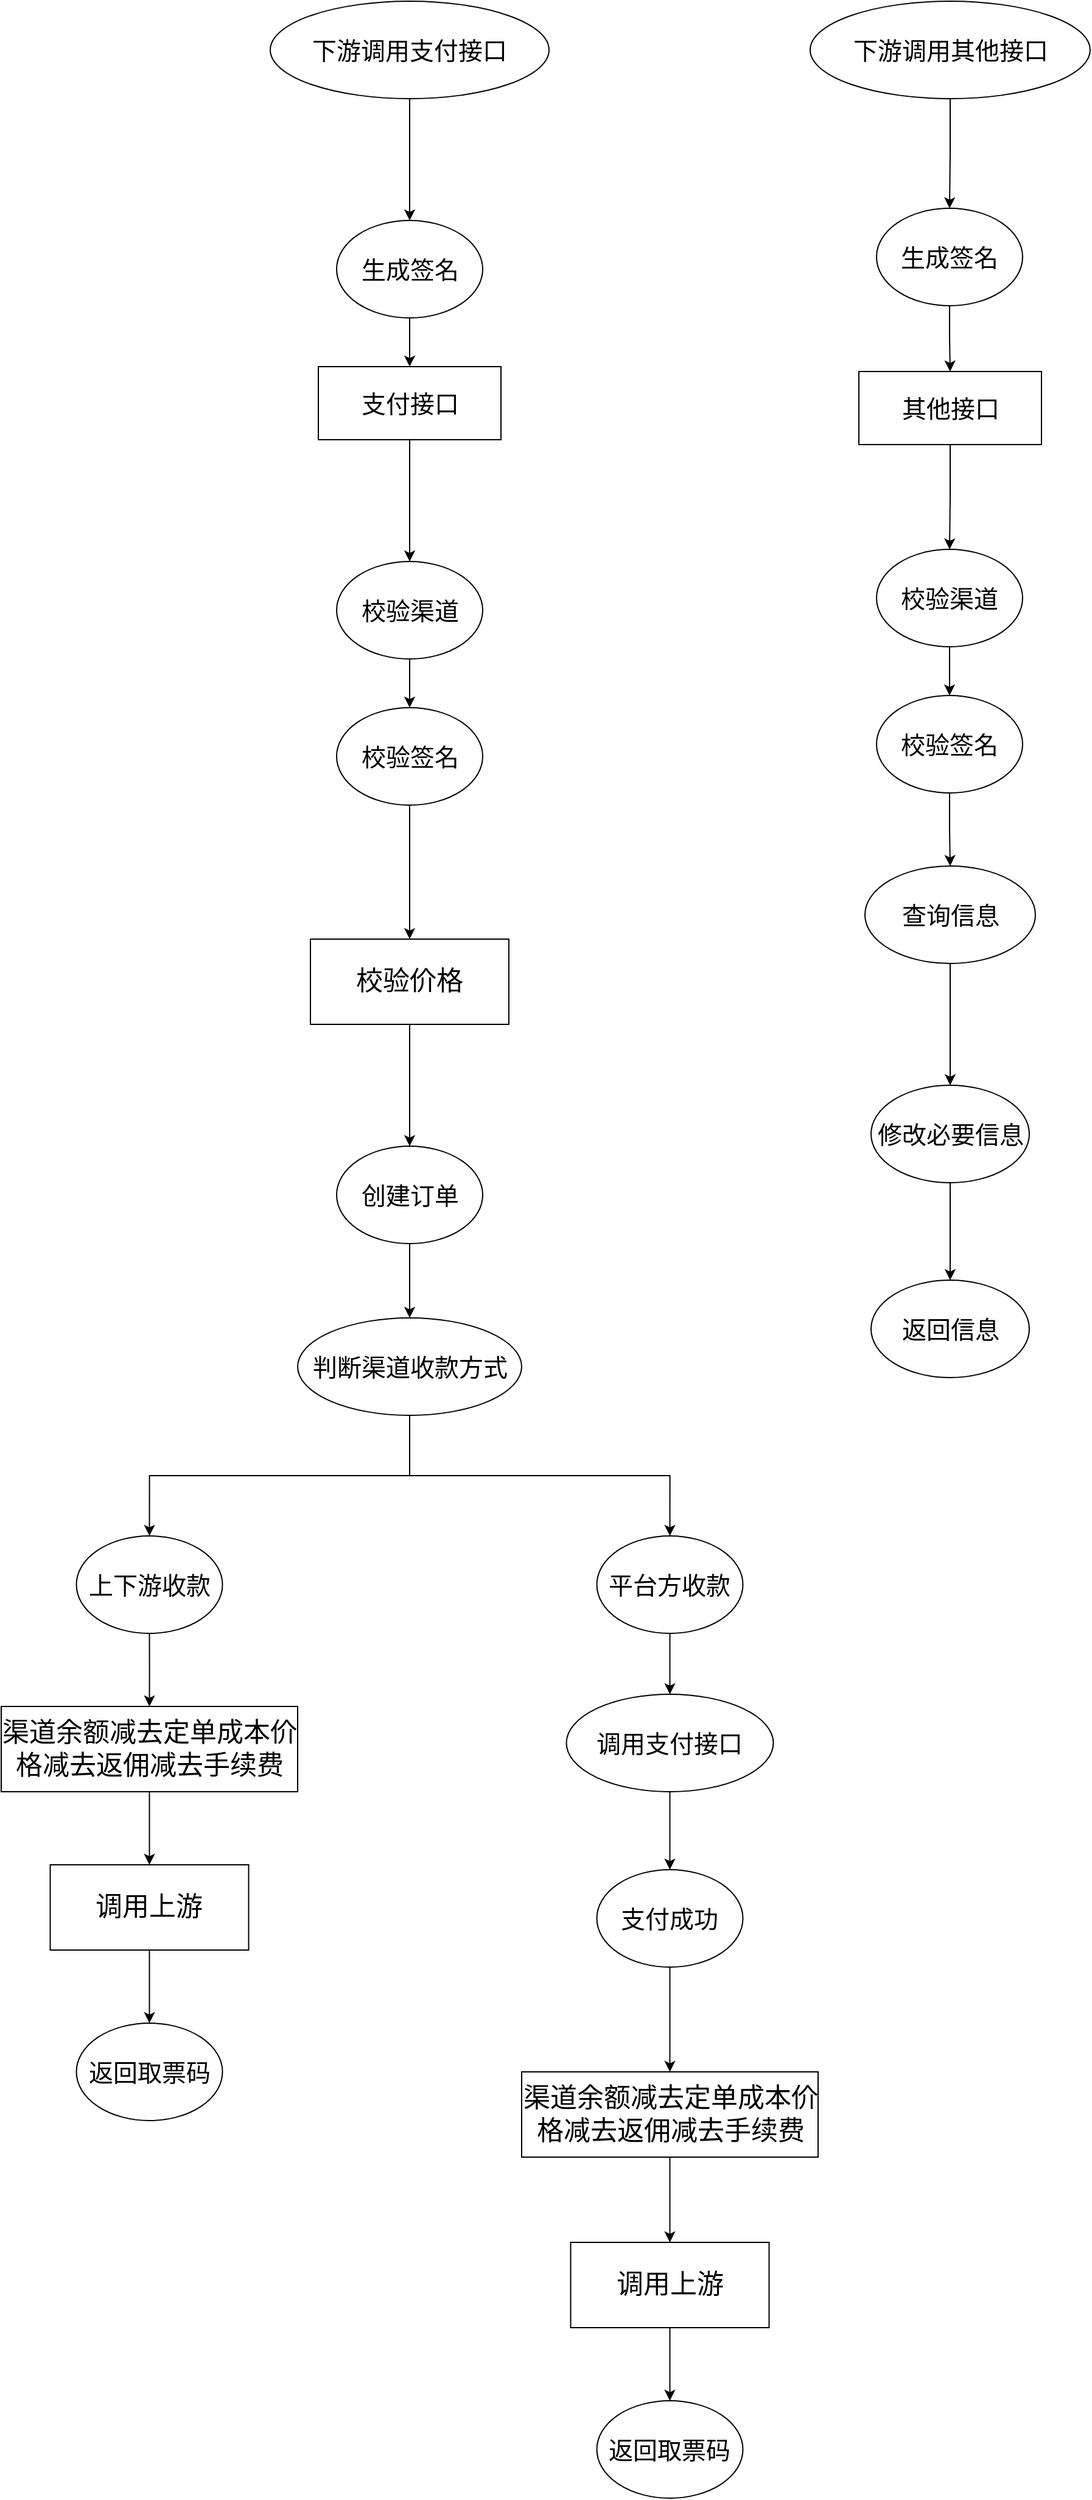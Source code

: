<mxfile version="22.1.8" type="github">
  <diagram id="6a731a19-8d31-9384-78a2-239565b7b9f0" name="Page-1">
    <mxGraphModel dx="4550" dy="2385" grid="1" gridSize="10" guides="1" tooltips="1" connect="1" arrows="1" fold="1" page="1" pageScale="1" pageWidth="1169" pageHeight="827" background="#FFFFFF" math="0" shadow="0">
      <root>
        <mxCell id="0" />
        <mxCell id="1" parent="0" />
        <mxCell id="8WFRXQXyGOTTuvCbvxsJ-91" style="edgeStyle=orthogonalEdgeStyle;rounded=0;orthogonalLoop=1;jettySize=auto;html=1;exitX=0.5;exitY=1;exitDx=0;exitDy=0;entryX=0.5;entryY=0;entryDx=0;entryDy=0;" parent="1" source="8WFRXQXyGOTTuvCbvxsJ-74" target="8WFRXQXyGOTTuvCbvxsJ-89" edge="1">
          <mxGeometry relative="1" as="geometry" />
        </mxCell>
        <mxCell id="8WFRXQXyGOTTuvCbvxsJ-74" value="&lt;font style=&quot;font-size: 20px;&quot;&gt;生成签名&lt;/font&gt;" style="ellipse;whiteSpace=wrap;html=1;" parent="1" vertex="1">
          <mxGeometry x="1045.5" y="370" width="120" height="80" as="geometry" />
        </mxCell>
        <mxCell id="NDXfDKw-lfyPgNOsqDca-9" style="edgeStyle=orthogonalEdgeStyle;rounded=0;orthogonalLoop=1;jettySize=auto;html=1;exitX=0.5;exitY=1;exitDx=0;exitDy=0;entryX=0.5;entryY=0;entryDx=0;entryDy=0;" edge="1" parent="1" source="8WFRXQXyGOTTuvCbvxsJ-89" target="NDXfDKw-lfyPgNOsqDca-1">
          <mxGeometry relative="1" as="geometry" />
        </mxCell>
        <mxCell id="8WFRXQXyGOTTuvCbvxsJ-89" value="&lt;font style=&quot;font-size: 20px;&quot;&gt;支付接口&lt;/font&gt;" style="rounded=0;whiteSpace=wrap;html=1;" parent="1" vertex="1">
          <mxGeometry x="1030.5" y="490" width="150" height="60" as="geometry" />
        </mxCell>
        <mxCell id="8WFRXQXyGOTTuvCbvxsJ-98" style="edgeStyle=orthogonalEdgeStyle;rounded=0;orthogonalLoop=1;jettySize=auto;html=1;exitX=0.5;exitY=1;exitDx=0;exitDy=0;entryX=0.5;entryY=0;entryDx=0;entryDy=0;" parent="1" source="8WFRXQXyGOTTuvCbvxsJ-97" target="8WFRXQXyGOTTuvCbvxsJ-74" edge="1">
          <mxGeometry relative="1" as="geometry" />
        </mxCell>
        <mxCell id="8WFRXQXyGOTTuvCbvxsJ-97" value="&lt;font style=&quot;font-size: 20px;&quot;&gt;下游调用支付接口&lt;/font&gt;" style="ellipse;whiteSpace=wrap;html=1;" parent="1" vertex="1">
          <mxGeometry x="991" y="190" width="229" height="80" as="geometry" />
        </mxCell>
        <mxCell id="NDXfDKw-lfyPgNOsqDca-15" style="edgeStyle=orthogonalEdgeStyle;rounded=0;orthogonalLoop=1;jettySize=auto;html=1;exitX=0.5;exitY=1;exitDx=0;exitDy=0;entryX=0.5;entryY=0;entryDx=0;entryDy=0;" edge="1" parent="1" source="NDXfDKw-lfyPgNOsqDca-1" target="NDXfDKw-lfyPgNOsqDca-13">
          <mxGeometry relative="1" as="geometry" />
        </mxCell>
        <mxCell id="NDXfDKw-lfyPgNOsqDca-1" value="&lt;font style=&quot;vertical-align: inherit;&quot;&gt;&lt;font style=&quot;vertical-align: inherit; font-size: 20px;&quot;&gt;校验渠道&lt;/font&gt;&lt;/font&gt;" style="ellipse;whiteSpace=wrap;html=1;" vertex="1" parent="1">
          <mxGeometry x="1045.5" y="650" width="120" height="80" as="geometry" />
        </mxCell>
        <mxCell id="NDXfDKw-lfyPgNOsqDca-35" style="edgeStyle=orthogonalEdgeStyle;rounded=0;orthogonalLoop=1;jettySize=auto;html=1;exitX=0.5;exitY=1;exitDx=0;exitDy=0;" edge="1" parent="1" source="NDXfDKw-lfyPgNOsqDca-13" target="NDXfDKw-lfyPgNOsqDca-34">
          <mxGeometry relative="1" as="geometry" />
        </mxCell>
        <mxCell id="NDXfDKw-lfyPgNOsqDca-13" value="&lt;span style=&quot;font-size: 20px;&quot;&gt;&lt;font style=&quot;vertical-align: inherit;&quot;&gt;&lt;font style=&quot;vertical-align: inherit;&quot;&gt;校验签名&lt;/font&gt;&lt;/font&gt;&lt;/span&gt;" style="ellipse;whiteSpace=wrap;html=1;" vertex="1" parent="1">
          <mxGeometry x="1045.5" y="770" width="120" height="80" as="geometry" />
        </mxCell>
        <mxCell id="NDXfDKw-lfyPgNOsqDca-100" style="edgeStyle=orthogonalEdgeStyle;rounded=0;orthogonalLoop=1;jettySize=auto;html=1;exitX=0.5;exitY=1;exitDx=0;exitDy=0;entryX=0.5;entryY=0;entryDx=0;entryDy=0;" edge="1" parent="1" source="NDXfDKw-lfyPgNOsqDca-31" target="NDXfDKw-lfyPgNOsqDca-95">
          <mxGeometry relative="1" as="geometry" />
        </mxCell>
        <mxCell id="NDXfDKw-lfyPgNOsqDca-31" value="&lt;span style=&quot;font-size: 20px;&quot;&gt;创建订单&lt;/span&gt;" style="ellipse;whiteSpace=wrap;html=1;" vertex="1" parent="1">
          <mxGeometry x="1045.5" y="1130" width="120" height="80" as="geometry" />
        </mxCell>
        <mxCell id="NDXfDKw-lfyPgNOsqDca-32" value="&lt;span style=&quot;font-size: 20px;&quot;&gt;返回取票码&lt;/span&gt;" style="ellipse;whiteSpace=wrap;html=1;" vertex="1" parent="1">
          <mxGeometry x="831.75" y="1850" width="120" height="80" as="geometry" />
        </mxCell>
        <mxCell id="NDXfDKw-lfyPgNOsqDca-37" style="edgeStyle=orthogonalEdgeStyle;rounded=0;orthogonalLoop=1;jettySize=auto;html=1;exitX=0.5;exitY=1;exitDx=0;exitDy=0;" edge="1" parent="1" source="NDXfDKw-lfyPgNOsqDca-34" target="NDXfDKw-lfyPgNOsqDca-31">
          <mxGeometry relative="1" as="geometry" />
        </mxCell>
        <mxCell id="NDXfDKw-lfyPgNOsqDca-34" value="&lt;font style=&quot;font-size: 22px;&quot;&gt;校验价格&lt;/font&gt;" style="rounded=0;whiteSpace=wrap;html=1;" vertex="1" parent="1">
          <mxGeometry x="1024" y="960" width="163" height="70" as="geometry" />
        </mxCell>
        <mxCell id="NDXfDKw-lfyPgNOsqDca-47" style="edgeStyle=orthogonalEdgeStyle;rounded=0;orthogonalLoop=1;jettySize=auto;html=1;exitX=0.5;exitY=1;exitDx=0;exitDy=0;" edge="1" parent="1" source="NDXfDKw-lfyPgNOsqDca-38" target="NDXfDKw-lfyPgNOsqDca-32">
          <mxGeometry relative="1" as="geometry" />
        </mxCell>
        <mxCell id="NDXfDKw-lfyPgNOsqDca-38" value="&lt;span style=&quot;font-size: 22px;&quot;&gt;调用上游&lt;/span&gt;" style="rounded=0;whiteSpace=wrap;html=1;" vertex="1" parent="1">
          <mxGeometry x="810.25" y="1720" width="163" height="70" as="geometry" />
        </mxCell>
        <mxCell id="NDXfDKw-lfyPgNOsqDca-57" style="edgeStyle=orthogonalEdgeStyle;rounded=0;orthogonalLoop=1;jettySize=auto;html=1;exitX=0.5;exitY=1;exitDx=0;exitDy=0;entryX=0.5;entryY=0;entryDx=0;entryDy=0;" edge="1" parent="1" source="NDXfDKw-lfyPgNOsqDca-55" target="NDXfDKw-lfyPgNOsqDca-38">
          <mxGeometry relative="1" as="geometry" />
        </mxCell>
        <mxCell id="NDXfDKw-lfyPgNOsqDca-55" value="&lt;span style=&quot;font-size: 22px;&quot;&gt;渠道余额减去定单成本价格减去返佣减去手续费&lt;/span&gt;" style="rounded=0;whiteSpace=wrap;html=1;" vertex="1" parent="1">
          <mxGeometry x="770" y="1590" width="243.5" height="70" as="geometry" />
        </mxCell>
        <mxCell id="NDXfDKw-lfyPgNOsqDca-89" style="edgeStyle=orthogonalEdgeStyle;rounded=0;orthogonalLoop=1;jettySize=auto;html=1;exitX=0.5;exitY=1;exitDx=0;exitDy=0;entryX=0.5;entryY=0;entryDx=0;entryDy=0;" edge="1" parent="1" source="NDXfDKw-lfyPgNOsqDca-60" target="NDXfDKw-lfyPgNOsqDca-66">
          <mxGeometry relative="1" as="geometry" />
        </mxCell>
        <mxCell id="NDXfDKw-lfyPgNOsqDca-60" value="&lt;font style=&quot;font-size: 20px;&quot;&gt;生成签名&lt;/font&gt;" style="ellipse;whiteSpace=wrap;html=1;" vertex="1" parent="1">
          <mxGeometry x="1489" y="360" width="120" height="80" as="geometry" />
        </mxCell>
        <mxCell id="NDXfDKw-lfyPgNOsqDca-88" style="edgeStyle=orthogonalEdgeStyle;rounded=0;orthogonalLoop=1;jettySize=auto;html=1;exitX=0.5;exitY=1;exitDx=0;exitDy=0;entryX=0.5;entryY=0;entryDx=0;entryDy=0;" edge="1" parent="1" source="NDXfDKw-lfyPgNOsqDca-62" target="NDXfDKw-lfyPgNOsqDca-60">
          <mxGeometry relative="1" as="geometry" />
        </mxCell>
        <mxCell id="NDXfDKw-lfyPgNOsqDca-62" value="&lt;font style=&quot;font-size: 20px;&quot;&gt;下游调用其他接口&lt;/font&gt;" style="ellipse;whiteSpace=wrap;html=1;" vertex="1" parent="1">
          <mxGeometry x="1434.5" y="190" width="230" height="80" as="geometry" />
        </mxCell>
        <mxCell id="NDXfDKw-lfyPgNOsqDca-65" style="edgeStyle=orthogonalEdgeStyle;rounded=0;orthogonalLoop=1;jettySize=auto;html=1;exitX=0.5;exitY=1;exitDx=0;exitDy=0;entryX=0.5;entryY=0;entryDx=0;entryDy=0;" edge="1" parent="1" source="NDXfDKw-lfyPgNOsqDca-66" target="NDXfDKw-lfyPgNOsqDca-70">
          <mxGeometry relative="1" as="geometry" />
        </mxCell>
        <mxCell id="NDXfDKw-lfyPgNOsqDca-66" value="&lt;font style=&quot;font-size: 20px;&quot;&gt;其他接口&lt;/font&gt;" style="rounded=0;whiteSpace=wrap;html=1;" vertex="1" parent="1">
          <mxGeometry x="1474.5" y="494" width="150" height="60" as="geometry" />
        </mxCell>
        <mxCell id="NDXfDKw-lfyPgNOsqDca-69" style="edgeStyle=orthogonalEdgeStyle;rounded=0;orthogonalLoop=1;jettySize=auto;html=1;exitX=0.5;exitY=1;exitDx=0;exitDy=0;entryX=0.5;entryY=0;entryDx=0;entryDy=0;" edge="1" parent="1" source="NDXfDKw-lfyPgNOsqDca-70" target="NDXfDKw-lfyPgNOsqDca-73">
          <mxGeometry relative="1" as="geometry" />
        </mxCell>
        <mxCell id="NDXfDKw-lfyPgNOsqDca-70" value="&lt;font style=&quot;vertical-align: inherit;&quot;&gt;&lt;font style=&quot;vertical-align: inherit; font-size: 20px;&quot;&gt;校验渠道&lt;/font&gt;&lt;/font&gt;" style="ellipse;whiteSpace=wrap;html=1;" vertex="1" parent="1">
          <mxGeometry x="1489" y="640" width="120" height="80" as="geometry" />
        </mxCell>
        <mxCell id="NDXfDKw-lfyPgNOsqDca-72" style="edgeStyle=orthogonalEdgeStyle;rounded=0;orthogonalLoop=1;jettySize=auto;html=1;exitX=0.5;exitY=1;exitDx=0;exitDy=0;" edge="1" parent="1" source="NDXfDKw-lfyPgNOsqDca-73" target="NDXfDKw-lfyPgNOsqDca-82">
          <mxGeometry relative="1" as="geometry" />
        </mxCell>
        <mxCell id="NDXfDKw-lfyPgNOsqDca-73" value="&lt;span style=&quot;font-size: 20px;&quot;&gt;&lt;font style=&quot;vertical-align: inherit;&quot;&gt;&lt;font style=&quot;vertical-align: inherit;&quot;&gt;校验签名&lt;/font&gt;&lt;/font&gt;&lt;/span&gt;" style="ellipse;whiteSpace=wrap;html=1;" vertex="1" parent="1">
          <mxGeometry x="1489" y="760" width="120" height="80" as="geometry" />
        </mxCell>
        <mxCell id="NDXfDKw-lfyPgNOsqDca-81" style="edgeStyle=orthogonalEdgeStyle;rounded=0;orthogonalLoop=1;jettySize=auto;html=1;exitX=0.5;exitY=1;exitDx=0;exitDy=0;" edge="1" parent="1" source="NDXfDKw-lfyPgNOsqDca-82" target="NDXfDKw-lfyPgNOsqDca-84">
          <mxGeometry relative="1" as="geometry" />
        </mxCell>
        <mxCell id="NDXfDKw-lfyPgNOsqDca-82" value="&lt;span style=&quot;font-size: 20px;&quot;&gt;查询信息&lt;/span&gt;" style="ellipse;whiteSpace=wrap;html=1;" vertex="1" parent="1">
          <mxGeometry x="1479.5" y="900" width="140" height="80" as="geometry" />
        </mxCell>
        <mxCell id="NDXfDKw-lfyPgNOsqDca-83" style="edgeStyle=orthogonalEdgeStyle;rounded=0;orthogonalLoop=1;jettySize=auto;html=1;exitX=0.5;exitY=1;exitDx=0;exitDy=0;" edge="1" parent="1" source="NDXfDKw-lfyPgNOsqDca-84" target="NDXfDKw-lfyPgNOsqDca-85">
          <mxGeometry relative="1" as="geometry" />
        </mxCell>
        <mxCell id="NDXfDKw-lfyPgNOsqDca-84" value="&lt;span style=&quot;font-size: 20px;&quot;&gt;&lt;font style=&quot;vertical-align: inherit;&quot;&gt;&lt;font style=&quot;vertical-align: inherit;&quot;&gt;修改必要信息&lt;/font&gt;&lt;/font&gt;&lt;/span&gt;" style="ellipse;whiteSpace=wrap;html=1;" vertex="1" parent="1">
          <mxGeometry x="1484.5" y="1080" width="130" height="80" as="geometry" />
        </mxCell>
        <mxCell id="NDXfDKw-lfyPgNOsqDca-85" value="&lt;span style=&quot;font-size: 20px;&quot;&gt;&lt;font style=&quot;vertical-align: inherit;&quot;&gt;&lt;font style=&quot;vertical-align: inherit;&quot;&gt;返回信息&lt;/font&gt;&lt;/font&gt;&lt;/span&gt;" style="ellipse;whiteSpace=wrap;html=1;" vertex="1" parent="1">
          <mxGeometry x="1484.5" y="1240" width="130" height="80" as="geometry" />
        </mxCell>
        <mxCell id="NDXfDKw-lfyPgNOsqDca-98" style="edgeStyle=orthogonalEdgeStyle;rounded=0;orthogonalLoop=1;jettySize=auto;html=1;exitX=0.5;exitY=1;exitDx=0;exitDy=0;" edge="1" parent="1" source="NDXfDKw-lfyPgNOsqDca-95" target="NDXfDKw-lfyPgNOsqDca-97">
          <mxGeometry relative="1" as="geometry" />
        </mxCell>
        <mxCell id="NDXfDKw-lfyPgNOsqDca-108" style="edgeStyle=orthogonalEdgeStyle;rounded=0;orthogonalLoop=1;jettySize=auto;html=1;exitX=0.5;exitY=1;exitDx=0;exitDy=0;" edge="1" parent="1" source="NDXfDKw-lfyPgNOsqDca-95" target="NDXfDKw-lfyPgNOsqDca-107">
          <mxGeometry relative="1" as="geometry" />
        </mxCell>
        <mxCell id="NDXfDKw-lfyPgNOsqDca-95" value="&lt;span style=&quot;font-size: 20px;&quot;&gt;判断渠道收款方式&lt;/span&gt;" style="ellipse;whiteSpace=wrap;html=1;" vertex="1" parent="1">
          <mxGeometry x="1013.5" y="1271" width="184" height="80" as="geometry" />
        </mxCell>
        <mxCell id="NDXfDKw-lfyPgNOsqDca-99" style="edgeStyle=orthogonalEdgeStyle;rounded=0;orthogonalLoop=1;jettySize=auto;html=1;exitX=0.5;exitY=1;exitDx=0;exitDy=0;entryX=0.5;entryY=0;entryDx=0;entryDy=0;" edge="1" parent="1" source="NDXfDKw-lfyPgNOsqDca-97" target="NDXfDKw-lfyPgNOsqDca-55">
          <mxGeometry relative="1" as="geometry" />
        </mxCell>
        <mxCell id="NDXfDKw-lfyPgNOsqDca-97" value="&lt;span style=&quot;font-size: 20px;&quot;&gt;上下游收款&lt;/span&gt;" style="ellipse;whiteSpace=wrap;html=1;" vertex="1" parent="1">
          <mxGeometry x="831.75" y="1450" width="120" height="80" as="geometry" />
        </mxCell>
        <mxCell id="NDXfDKw-lfyPgNOsqDca-101" value="&lt;span style=&quot;font-size: 20px;&quot;&gt;返回取票码&lt;/span&gt;" style="ellipse;whiteSpace=wrap;html=1;" vertex="1" parent="1">
          <mxGeometry x="1259.25" y="2160" width="120" height="80" as="geometry" />
        </mxCell>
        <mxCell id="NDXfDKw-lfyPgNOsqDca-102" style="edgeStyle=orthogonalEdgeStyle;rounded=0;orthogonalLoop=1;jettySize=auto;html=1;exitX=0.5;exitY=1;exitDx=0;exitDy=0;" edge="1" parent="1" source="NDXfDKw-lfyPgNOsqDca-103" target="NDXfDKw-lfyPgNOsqDca-101">
          <mxGeometry relative="1" as="geometry" />
        </mxCell>
        <mxCell id="NDXfDKw-lfyPgNOsqDca-103" value="&lt;span style=&quot;font-size: 22px;&quot;&gt;调用上游&lt;/span&gt;" style="rounded=0;whiteSpace=wrap;html=1;" vertex="1" parent="1">
          <mxGeometry x="1237.75" y="2030" width="163" height="70" as="geometry" />
        </mxCell>
        <mxCell id="NDXfDKw-lfyPgNOsqDca-104" style="edgeStyle=orthogonalEdgeStyle;rounded=0;orthogonalLoop=1;jettySize=auto;html=1;exitX=0.5;exitY=1;exitDx=0;exitDy=0;entryX=0.5;entryY=0;entryDx=0;entryDy=0;" edge="1" parent="1" source="NDXfDKw-lfyPgNOsqDca-105" target="NDXfDKw-lfyPgNOsqDca-103">
          <mxGeometry relative="1" as="geometry" />
        </mxCell>
        <mxCell id="NDXfDKw-lfyPgNOsqDca-105" value="&lt;span style=&quot;font-size: 22px;&quot;&gt;渠道余额减去定单成本价格减去返佣减去手续费&lt;/span&gt;" style="rounded=0;whiteSpace=wrap;html=1;" vertex="1" parent="1">
          <mxGeometry x="1197.5" y="1890" width="243.5" height="70" as="geometry" />
        </mxCell>
        <mxCell id="NDXfDKw-lfyPgNOsqDca-110" style="edgeStyle=orthogonalEdgeStyle;rounded=0;orthogonalLoop=1;jettySize=auto;html=1;exitX=0.5;exitY=1;exitDx=0;exitDy=0;entryX=0.5;entryY=0;entryDx=0;entryDy=0;" edge="1" parent="1" source="NDXfDKw-lfyPgNOsqDca-107" target="NDXfDKw-lfyPgNOsqDca-109">
          <mxGeometry relative="1" as="geometry" />
        </mxCell>
        <mxCell id="NDXfDKw-lfyPgNOsqDca-107" value="&lt;span style=&quot;font-size: 20px;&quot;&gt;平台方收款&lt;/span&gt;" style="ellipse;whiteSpace=wrap;html=1;" vertex="1" parent="1">
          <mxGeometry x="1259.25" y="1450" width="120" height="80" as="geometry" />
        </mxCell>
        <mxCell id="NDXfDKw-lfyPgNOsqDca-112" style="edgeStyle=orthogonalEdgeStyle;rounded=0;orthogonalLoop=1;jettySize=auto;html=1;exitX=0.5;exitY=1;exitDx=0;exitDy=0;entryX=0.5;entryY=0;entryDx=0;entryDy=0;" edge="1" parent="1" source="NDXfDKw-lfyPgNOsqDca-109" target="NDXfDKw-lfyPgNOsqDca-111">
          <mxGeometry relative="1" as="geometry" />
        </mxCell>
        <mxCell id="NDXfDKw-lfyPgNOsqDca-109" value="&lt;span style=&quot;font-size: 20px;&quot;&gt;调用支付接口&lt;/span&gt;" style="ellipse;whiteSpace=wrap;html=1;" vertex="1" parent="1">
          <mxGeometry x="1234.25" y="1580" width="170" height="80" as="geometry" />
        </mxCell>
        <mxCell id="NDXfDKw-lfyPgNOsqDca-113" style="edgeStyle=orthogonalEdgeStyle;rounded=0;orthogonalLoop=1;jettySize=auto;html=1;exitX=0.5;exitY=1;exitDx=0;exitDy=0;entryX=0.5;entryY=0;entryDx=0;entryDy=0;" edge="1" parent="1" source="NDXfDKw-lfyPgNOsqDca-111" target="NDXfDKw-lfyPgNOsqDca-105">
          <mxGeometry relative="1" as="geometry" />
        </mxCell>
        <mxCell id="NDXfDKw-lfyPgNOsqDca-111" value="&lt;span style=&quot;font-size: 20px;&quot;&gt;支付成功&lt;/span&gt;" style="ellipse;whiteSpace=wrap;html=1;" vertex="1" parent="1">
          <mxGeometry x="1259.25" y="1724" width="120" height="80" as="geometry" />
        </mxCell>
      </root>
    </mxGraphModel>
  </diagram>
</mxfile>
